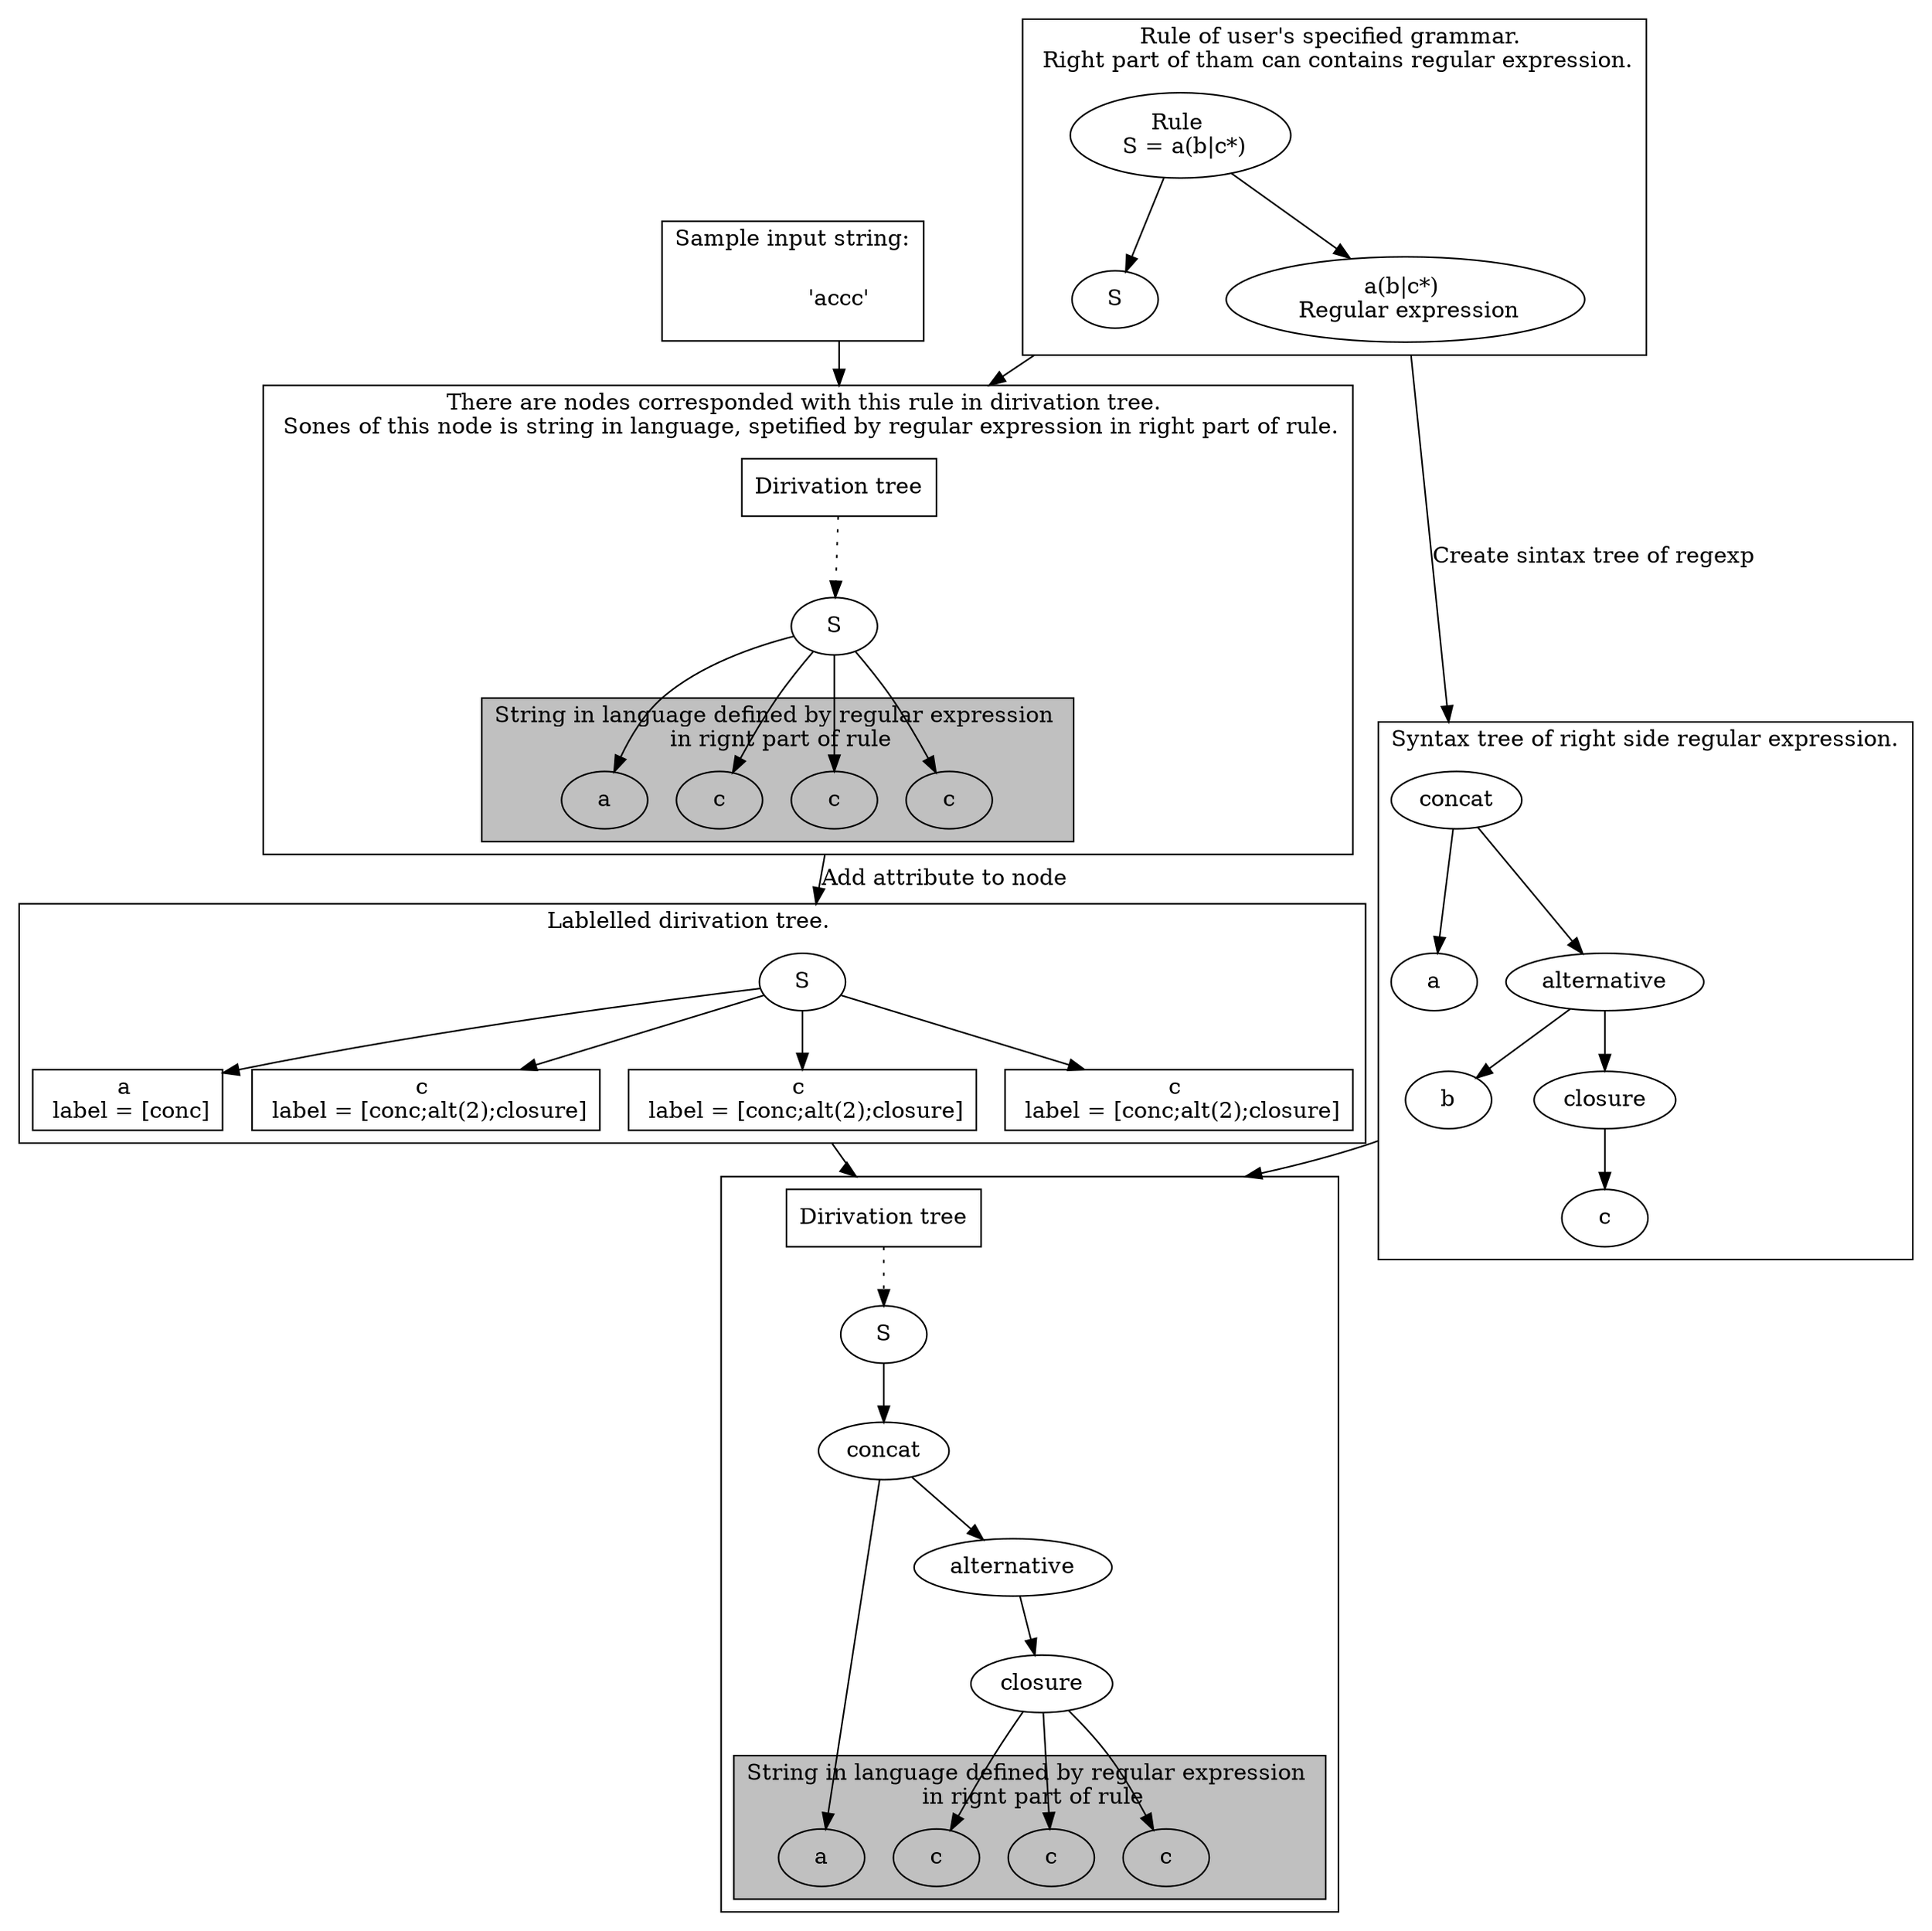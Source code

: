 digraph labeles_general
{
        compound = true;

        subgraph cluster_input_string
        {
                label = "Sample input string:";
                inp_str[label = "'accc'"
                       ,shape = plaintext];
        }

        subgraph cluster_rule
        {
                label = "Rule of user's specified grammar. \n Right part of tham can contains regular expression."                
                rule[label = "Rule \n S = a(b|c*)"];
                l_rule[label = "S"];
                r_rule[label = "a(b|c*) \n Regular expression"];
                rule -> r_rule;
                rule -> l_rule;
        }
        

        subgraph cluster_diriv_tree
        {
                label = "There are nodes corresponded with this rule in dirivation tree. \n Sones of this node is string in language, spetified by regular expression in right part of rule.";
                Dirivation_tree[label = "Dirivation tree"];

                Dirivation_tree -> S[style = dotted];
                Dirivation_tree[shape = box]; 
                S -> a;

                c1[label = "c"];
                c2[label = "c"];
                c3[label = "c"];
                S -> c1;
                S -> c2;
                S -> c3;
                
                subgraph cluster_STR
                {
                        label = "String in language defined by regular expression \n in rignt part of rule";
                        bgcolor = grey;

                        a;
                        c1;
                        c2;
                        c3;

                };

        };

        subgraph cluster_Syntax_tree
        {        
                label = "Syntax tree of right side regular expression.";
                /*Syntax_tree[shape = box]; 
                Syntax_tree -> concat[style = dotted];
                */
                a1[label = "a"];
                b1[label = "b"];
                c4[label = "c"];

                concat -> a1;
                alternative -> b1;
                concat -> alternative -> closure -> c4;
        };

        subgraph cluster_dtree_with_labels
        {
                label = "Lablelled dirivation tree. "
                /*Diriv_tree_with_labels[label = "Labelled dirivation tree";
                                      ,shape = box];
                Diriv_tree_with_labels -> S2 [style = dotted];
                */
                a2[label = "a \n label = [conc]"
                 ,shape = box];

                c5[label = "c \n label = [conc;alt(2);closure]"
                  ,shape = box];

                c6[label = "c \n label = [conc;alt(2);closure]"
                  ,shape = box];

                c7[label = "c \n label = [conc;alt(2);closure]"
                  ,shape = box];

                S2[label = "S"];                  
  
                S2 -> a2;
                S2 -> c5;
                S2 -> c6;
                S2 -> c7;
        }

        subgraph cluster_diriv_tree_extracted
        {
                Diriv_tree_extracted[label = "Dirivation tree"
                                    ,shape = box];
                S3[label = "S"];
                a3[label = "a"];
                c8[label = "c"];
                c9[label = "c"];
                c10[label = "c"];
                concat3[label = "concat"];
                closure3[label = "closure"];
                alternative3[label = "alternative"];

                Diriv_tree_extracted -> S3[style = dotted];
                S3 -> concat3 -> a3;
                concat3 -> alternative3 -> closure3 -> c8;
                closure3 -> c9;
                closure3 -> c10;

                subgraph cluster_STR_2
                {
                        label = "String in language defined by regular expression \n in rignt part of rule";
                        bgcolor = grey;

                        a3;
                        c8;
                        c9;
                        c10

                };

        }

        l_rule -> Dirivation_tree[lhead = cluster_diriv_tree
                                 ,ltail = cluster_rule
                                 ,label = ""];

        inp_str -> Dirivation_tree[lhead = cluster_diriv_tree
                                  ,ltail = cluster_input_string
                                  ,label = ""];
        
        r_rule -> concat[lhead = cluster_Syntax_tree
                        ,ltail = cluster_rule
                        ,label = "Create sintax tree of regexp"];

        c2 -> S2[lhead = cluster_dtree_with_labels
                ,ltail = cluster_diriv_tree
                ,label = "Add attribute to node"]; 

        c6 -> Diriv_tree_extracted[lhead = cluster_diriv_tree_extracted
                                  ,ltail = cluster_dtree_with_labels
                                  ,label = ""];

        b1 -> Diriv_tree_extracted[lhead = cluster_diriv_tree_extracted
                                  , ltail = cluster_Syntax_tree
                                  ,label = ""];
}               